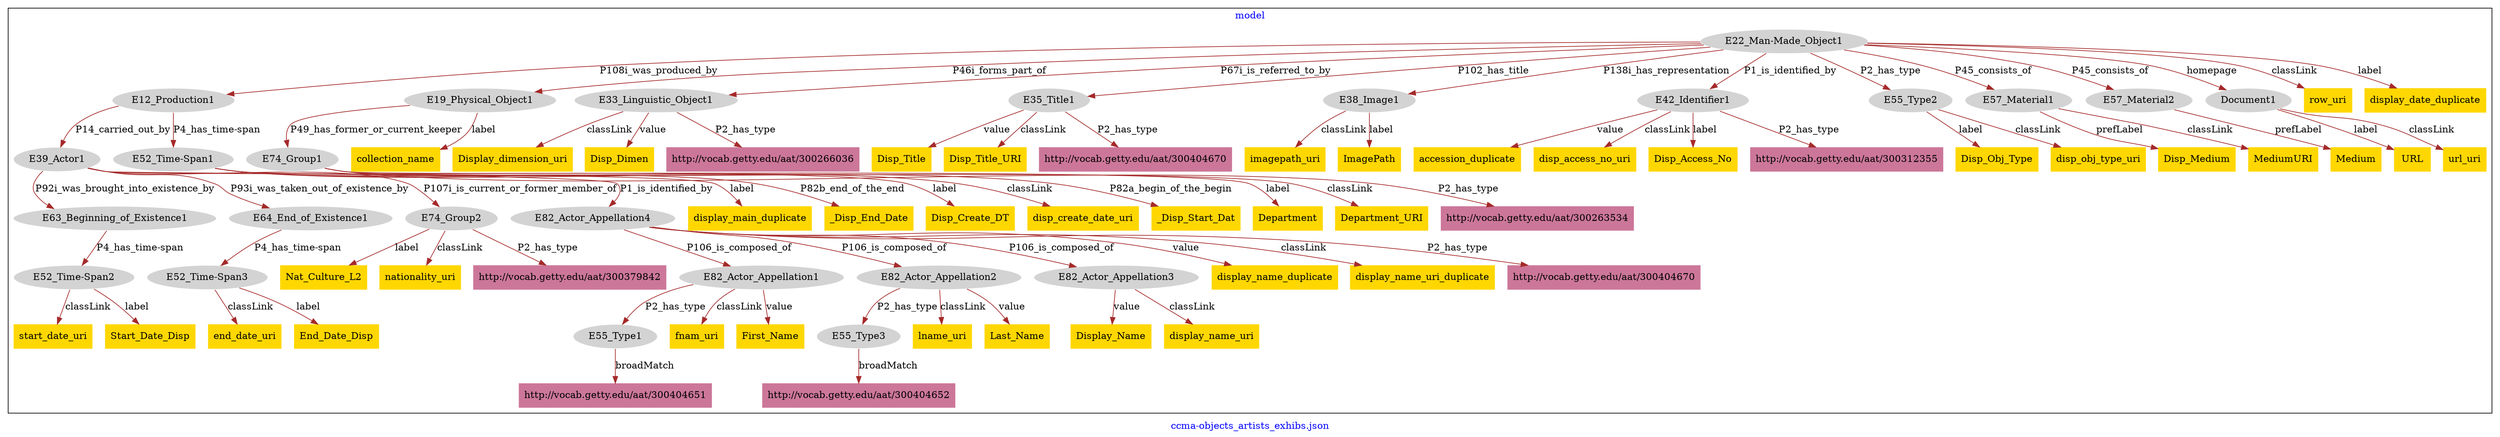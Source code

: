 digraph n0 {
fontcolor="blue"
remincross="true"
label="ccma-objects_artists_exhibs.json"
subgraph cluster {
label="model"
n2[style="filled",color="white",fillcolor="lightgray",label="E12_Production1"];
n3[style="filled",color="white",fillcolor="lightgray",label="E39_Actor1"];
n4[style="filled",color="white",fillcolor="lightgray",label="E52_Time-Span1"];
n5[style="filled",color="white",fillcolor="lightgray",label="E19_Physical_Object1"];
n6[style="filled",color="white",fillcolor="lightgray",label="E74_Group1"];
n7[style="filled",color="white",fillcolor="lightgray",label="E22_Man-Made_Object1"];
n8[style="filled",color="white",fillcolor="lightgray",label="E33_Linguistic_Object1"];
n9[style="filled",color="white",fillcolor="lightgray",label="E35_Title1"];
n10[style="filled",color="white",fillcolor="lightgray",label="E38_Image1"];
n11[style="filled",color="white",fillcolor="lightgray",label="E42_Identifier1"];
n12[style="filled",color="white",fillcolor="lightgray",label="E55_Type2"];
n13[style="filled",color="white",fillcolor="lightgray",label="E57_Material1"];
n14[style="filled",color="white",fillcolor="lightgray",label="E57_Material2"];
n15[style="filled",color="white",fillcolor="lightgray",label="Document1"];
n16[style="filled",color="white",fillcolor="lightgray",label="E63_Beginning_of_Existence1"];
n17[style="filled",color="white",fillcolor="lightgray",label="E64_End_of_Existence1"];
n18[style="filled",color="white",fillcolor="lightgray",label="E74_Group2"];
n19[style="filled",color="white",fillcolor="lightgray",label="E82_Actor_Appellation4"];
n20[style="filled",color="white",fillcolor="lightgray",label="E52_Time-Span2"];
n21[style="filled",color="white",fillcolor="lightgray",label="E52_Time-Span3"];
n22[style="filled",color="white",fillcolor="lightgray",label="E82_Actor_Appellation1"];
n23[style="filled",color="white",fillcolor="lightgray",label="E55_Type1"];
n24[style="filled",color="white",fillcolor="lightgray",label="E82_Actor_Appellation2"];
n25[style="filled",color="white",fillcolor="lightgray",label="E55_Type3"];
n26[style="filled",color="white",fillcolor="lightgray",label="E82_Actor_Appellation3"];
n27[shape="plaintext",style="filled",fillcolor="gold",label="start_date_uri"];
n28[shape="plaintext",style="filled",fillcolor="gold",label="display_name_duplicate"];
n29[shape="plaintext",style="filled",fillcolor="gold",label="Nat_Culture_L2"];
n30[shape="plaintext",style="filled",fillcolor="gold",label="fnam_uri"];
n31[shape="plaintext",style="filled",fillcolor="gold",label="collection_name"];
n32[shape="plaintext",style="filled",fillcolor="gold",label="nationality_uri"];
n33[shape="plaintext",style="filled",fillcolor="gold",label="Department"];
n34[shape="plaintext",style="filled",fillcolor="gold",label="imagepath_uri"];
n35[shape="plaintext",style="filled",fillcolor="gold",label="Disp_Medium"];
n36[shape="plaintext",style="filled",fillcolor="gold",label="_Disp_End_Date"];
n37[shape="plaintext",style="filled",fillcolor="gold",label="accession_duplicate"];
n38[shape="plaintext",style="filled",fillcolor="gold",label="Disp_Create_DT"];
n39[shape="plaintext",style="filled",fillcolor="gold",label="ImagePath"];
n40[shape="plaintext",style="filled",fillcolor="gold",label="Medium"];
n41[shape="plaintext",style="filled",fillcolor="gold",label="Display_dimension_uri"];
n42[shape="plaintext",style="filled",fillcolor="gold",label="lname_uri"];
n43[shape="plaintext",style="filled",fillcolor="gold",label="disp_access_no_uri"];
n44[shape="plaintext",style="filled",fillcolor="gold",label="display_name_uri_duplicate"];
n45[shape="plaintext",style="filled",fillcolor="gold",label="MediumURI"];
n46[shape="plaintext",style="filled",fillcolor="gold",label="Department_URI"];
n47[shape="plaintext",style="filled",fillcolor="gold",label="Disp_Obj_Type"];
n48[shape="plaintext",style="filled",fillcolor="gold",label="Display_Name"];
n49[shape="plaintext",style="filled",fillcolor="gold",label="Last_Name"];
n50[shape="plaintext",style="filled",fillcolor="gold",label="end_date_uri"];
n51[shape="plaintext",style="filled",fillcolor="gold",label="First_Name"];
n52[shape="plaintext",style="filled",fillcolor="gold",label="Start_Date_Disp"];
n53[shape="plaintext",style="filled",fillcolor="gold",label="display_main_duplicate"];
n54[shape="plaintext",style="filled",fillcolor="gold",label="End_Date_Disp"];
n55[shape="plaintext",style="filled",fillcolor="gold",label="Disp_Dimen"];
n56[shape="plaintext",style="filled",fillcolor="gold",label="display_name_uri"];
n57[shape="plaintext",style="filled",fillcolor="gold",label="disp_create_date_uri"];
n58[shape="plaintext",style="filled",fillcolor="gold",label="Disp_Title"];
n59[shape="plaintext",style="filled",fillcolor="gold",label="URL"];
n60[shape="plaintext",style="filled",fillcolor="gold",label="row_uri"];
n61[shape="plaintext",style="filled",fillcolor="gold",label="Disp_Title_URI"];
n62[shape="plaintext",style="filled",fillcolor="gold",label="display_date_duplicate"];
n63[shape="plaintext",style="filled",fillcolor="gold",label="Disp_Access_No"];
n64[shape="plaintext",style="filled",fillcolor="gold",label="url_uri"];
n65[shape="plaintext",style="filled",fillcolor="gold",label="disp_obj_type_uri"];
n66[shape="plaintext",style="filled",fillcolor="gold",label="_Disp_Start_Dat"];
n67[shape="plaintext",style="filled",fillcolor="#CC7799",label="http://vocab.getty.edu/aat/300404670"];
n68[shape="plaintext",style="filled",fillcolor="#CC7799",label="http://vocab.getty.edu/aat/300404651"];
n69[shape="plaintext",style="filled",fillcolor="#CC7799",label="http://vocab.getty.edu/aat/300404652"];
n70[shape="plaintext",style="filled",fillcolor="#CC7799",label="http://vocab.getty.edu/aat/300404670"];
n71[shape="plaintext",style="filled",fillcolor="#CC7799",label="http://vocab.getty.edu/aat/300379842"];
n72[shape="plaintext",style="filled",fillcolor="#CC7799",label="http://vocab.getty.edu/aat/300263534"];
n73[shape="plaintext",style="filled",fillcolor="#CC7799",label="http://vocab.getty.edu/aat/300312355"];
n74[shape="plaintext",style="filled",fillcolor="#CC7799",label="http://vocab.getty.edu/aat/300266036"];
}
n2 -> n3[color="brown",fontcolor="black",label="P14_carried_out_by"]
n2 -> n4[color="brown",fontcolor="black",label="P4_has_time-span"]
n5 -> n6[color="brown",fontcolor="black",label="P49_has_former_or_current_keeper"]
n7 -> n2[color="brown",fontcolor="black",label="P108i_was_produced_by"]
n7 -> n5[color="brown",fontcolor="black",label="P46i_forms_part_of"]
n7 -> n8[color="brown",fontcolor="black",label="P67i_is_referred_to_by"]
n7 -> n9[color="brown",fontcolor="black",label="P102_has_title"]
n7 -> n10[color="brown",fontcolor="black",label="P138i_has_representation"]
n7 -> n11[color="brown",fontcolor="black",label="P1_is_identified_by"]
n7 -> n12[color="brown",fontcolor="black",label="P2_has_type"]
n7 -> n13[color="brown",fontcolor="black",label="P45_consists_of"]
n7 -> n14[color="brown",fontcolor="black",label="P45_consists_of"]
n7 -> n15[color="brown",fontcolor="black",label="homepage"]
n3 -> n16[color="brown",fontcolor="black",label="P92i_was_brought_into_existence_by"]
n3 -> n17[color="brown",fontcolor="black",label="P93i_was_taken_out_of_existence_by"]
n3 -> n18[color="brown",fontcolor="black",label="P107i_is_current_or_former_member_of"]
n3 -> n19[color="brown",fontcolor="black",label="P1_is_identified_by"]
n16 -> n20[color="brown",fontcolor="black",label="P4_has_time-span"]
n17 -> n21[color="brown",fontcolor="black",label="P4_has_time-span"]
n22 -> n23[color="brown",fontcolor="black",label="P2_has_type"]
n24 -> n25[color="brown",fontcolor="black",label="P2_has_type"]
n19 -> n22[color="brown",fontcolor="black",label="P106_is_composed_of"]
n19 -> n24[color="brown",fontcolor="black",label="P106_is_composed_of"]
n19 -> n26[color="brown",fontcolor="black",label="P106_is_composed_of"]
n20 -> n27[color="brown",fontcolor="black",label="classLink"]
n19 -> n28[color="brown",fontcolor="black",label="value"]
n18 -> n29[color="brown",fontcolor="black",label="label"]
n22 -> n30[color="brown",fontcolor="black",label="classLink"]
n5 -> n31[color="brown",fontcolor="black",label="label"]
n18 -> n32[color="brown",fontcolor="black",label="classLink"]
n6 -> n33[color="brown",fontcolor="black",label="label"]
n10 -> n34[color="brown",fontcolor="black",label="classLink"]
n13 -> n35[color="brown",fontcolor="black",label="prefLabel"]
n4 -> n36[color="brown",fontcolor="black",label="P82b_end_of_the_end"]
n11 -> n37[color="brown",fontcolor="black",label="value"]
n4 -> n38[color="brown",fontcolor="black",label="label"]
n10 -> n39[color="brown",fontcolor="black",label="label"]
n14 -> n40[color="brown",fontcolor="black",label="prefLabel"]
n8 -> n41[color="brown",fontcolor="black",label="classLink"]
n24 -> n42[color="brown",fontcolor="black",label="classLink"]
n11 -> n43[color="brown",fontcolor="black",label="classLink"]
n19 -> n44[color="brown",fontcolor="black",label="classLink"]
n13 -> n45[color="brown",fontcolor="black",label="classLink"]
n6 -> n46[color="brown",fontcolor="black",label="classLink"]
n12 -> n47[color="brown",fontcolor="black",label="label"]
n26 -> n48[color="brown",fontcolor="black",label="value"]
n24 -> n49[color="brown",fontcolor="black",label="value"]
n21 -> n50[color="brown",fontcolor="black",label="classLink"]
n22 -> n51[color="brown",fontcolor="black",label="value"]
n20 -> n52[color="brown",fontcolor="black",label="label"]
n3 -> n53[color="brown",fontcolor="black",label="label"]
n21 -> n54[color="brown",fontcolor="black",label="label"]
n8 -> n55[color="brown",fontcolor="black",label="value"]
n26 -> n56[color="brown",fontcolor="black",label="classLink"]
n4 -> n57[color="brown",fontcolor="black",label="classLink"]
n9 -> n58[color="brown",fontcolor="black",label="value"]
n15 -> n59[color="brown",fontcolor="black",label="label"]
n7 -> n60[color="brown",fontcolor="black",label="classLink"]
n9 -> n61[color="brown",fontcolor="black",label="classLink"]
n7 -> n62[color="brown",fontcolor="black",label="label"]
n11 -> n63[color="brown",fontcolor="black",label="label"]
n15 -> n64[color="brown",fontcolor="black",label="classLink"]
n12 -> n65[color="brown",fontcolor="black",label="classLink"]
n4 -> n66[color="brown",fontcolor="black",label="P82a_begin_of_the_begin"]
n19 -> n67[color="brown",fontcolor="black",label="P2_has_type"]
n23 -> n68[color="brown",fontcolor="black",label="broadMatch"]
n25 -> n69[color="brown",fontcolor="black",label="broadMatch"]
n9 -> n70[color="brown",fontcolor="black",label="P2_has_type"]
n18 -> n71[color="brown",fontcolor="black",label="P2_has_type"]
n6 -> n72[color="brown",fontcolor="black",label="P2_has_type"]
n11 -> n73[color="brown",fontcolor="black",label="P2_has_type"]
n8 -> n74[color="brown",fontcolor="black",label="P2_has_type"]
}

